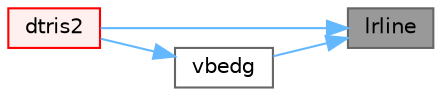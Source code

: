 digraph "lrline"
{
 // LATEX_PDF_SIZE
  bgcolor="transparent";
  edge [fontname=Helvetica,fontsize=10,labelfontname=Helvetica,labelfontsize=10];
  node [fontname=Helvetica,fontsize=10,shape=box,height=0.2,width=0.4];
  rankdir="RL";
  Node1 [id="Node000001",label="lrline",height=0.2,width=0.4,color="gray40", fillcolor="grey60", style="filled", fontcolor="black",tooltip=" "];
  Node1 -> Node2 [id="edge1_Node000001_Node000002",dir="back",color="steelblue1",style="solid",tooltip=" "];
  Node2 [id="Node000002",label="dtris2",height=0.2,width=0.4,color="red", fillcolor="#FFF0F0", style="filled",URL="$geompack_8C.html#a13fa54ae02d52751a5b943d4b39c45bc",tooltip=" "];
  Node1 -> Node4 [id="edge2_Node000001_Node000004",dir="back",color="steelblue1",style="solid",tooltip=" "];
  Node4 [id="Node000004",label="vbedg",height=0.2,width=0.4,color="grey40", fillcolor="white", style="filled",URL="$geompack_8C.html#a485d6ec02b7cc5657f342cd65d3770c2",tooltip=" "];
  Node4 -> Node2 [id="edge3_Node000004_Node000002",dir="back",color="steelblue1",style="solid",tooltip=" "];
}
